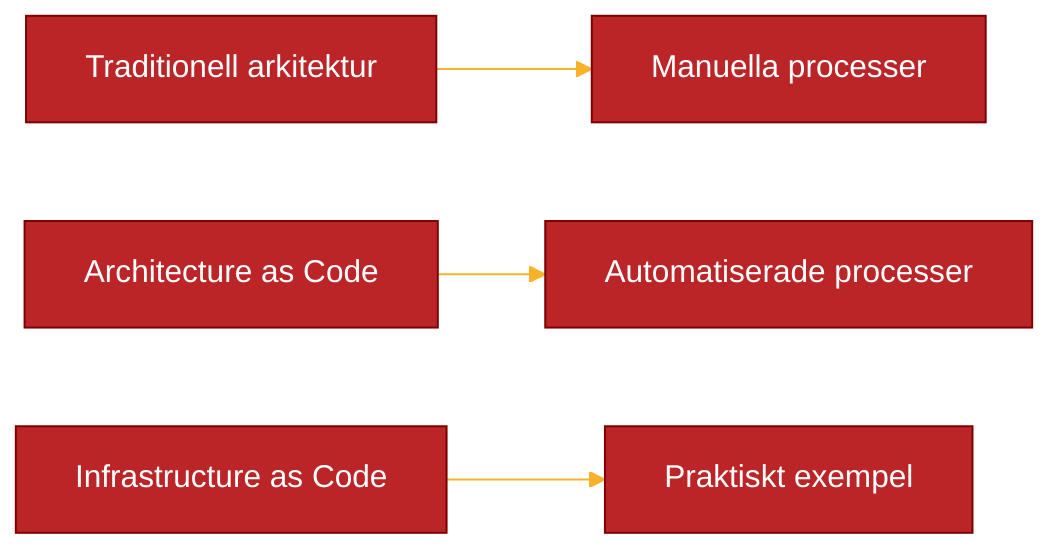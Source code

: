 ---
config:
  theme: 'base'
  themeVariables:
    primaryColor: '#BB2528'
    primaryTextColor: '#fff'
    primaryBorderColor: '#7C0000'
    lineColor: '#F8B229'
    secondaryColor: '#006100'
    tertiaryColor: '#fff'
---
graph LR
    A[Traditionell arkitektur] --> B[Manuella processer]
    C[Architecture as Code] --> D[Automatiserade processer] 
    E[Infrastructure as Code] --> F[Praktiskt exempel]